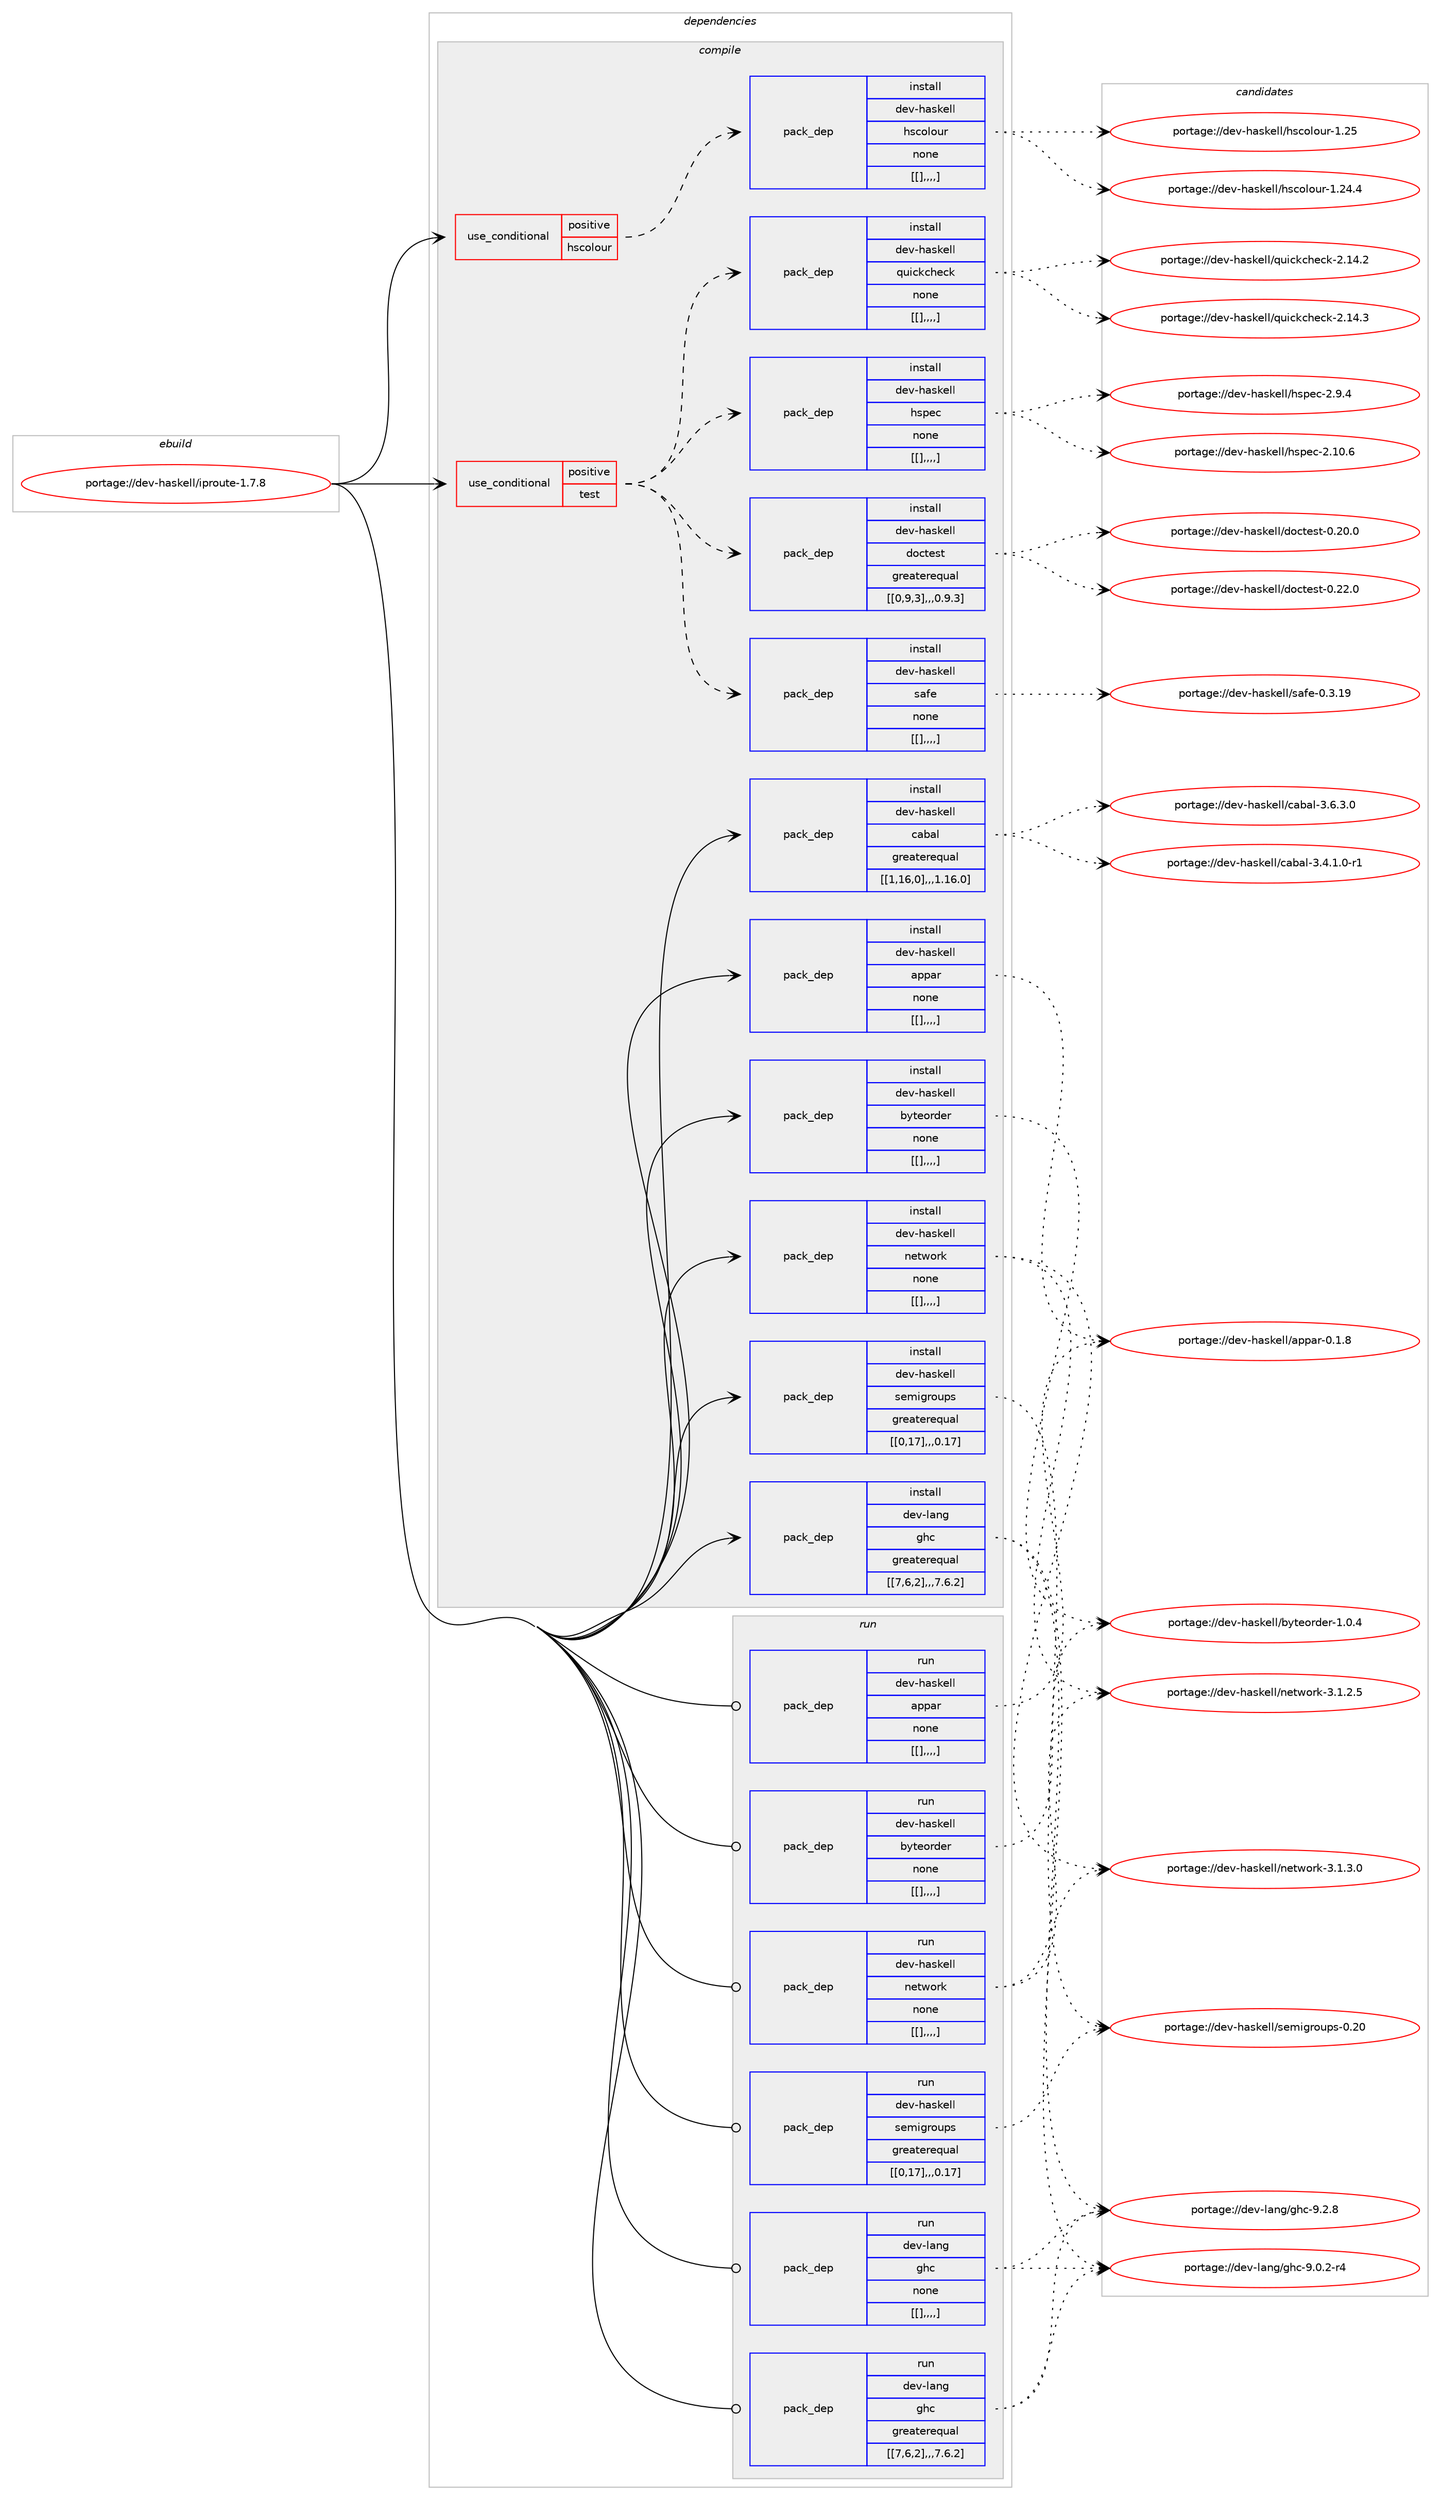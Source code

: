 digraph prolog {

# *************
# Graph options
# *************

newrank=true;
concentrate=true;
compound=true;
graph [rankdir=LR,fontname=Helvetica,fontsize=10,ranksep=1.5];#, ranksep=2.5, nodesep=0.2];
edge  [arrowhead=vee];
node  [fontname=Helvetica,fontsize=10];

# **********
# The ebuild
# **********

subgraph cluster_leftcol {
color=gray;
label=<<i>ebuild</i>>;
id [label="portage://dev-haskell/iproute-1.7.8", color=red, width=4, href="../dev-haskell/iproute-1.7.8.svg"];
}

# ****************
# The dependencies
# ****************

subgraph cluster_midcol {
color=gray;
label=<<i>dependencies</i>>;
subgraph cluster_compile {
fillcolor="#eeeeee";
style=filled;
label=<<i>compile</i>>;
subgraph cond21060 {
dependency83807 [label=<<TABLE BORDER="0" CELLBORDER="1" CELLSPACING="0" CELLPADDING="4"><TR><TD ROWSPAN="3" CELLPADDING="10">use_conditional</TD></TR><TR><TD>positive</TD></TR><TR><TD>hscolour</TD></TR></TABLE>>, shape=none, color=red];
subgraph pack61754 {
dependency83808 [label=<<TABLE BORDER="0" CELLBORDER="1" CELLSPACING="0" CELLPADDING="4" WIDTH="220"><TR><TD ROWSPAN="6" CELLPADDING="30">pack_dep</TD></TR><TR><TD WIDTH="110">install</TD></TR><TR><TD>dev-haskell</TD></TR><TR><TD>hscolour</TD></TR><TR><TD>none</TD></TR><TR><TD>[[],,,,]</TD></TR></TABLE>>, shape=none, color=blue];
}
dependency83807:e -> dependency83808:w [weight=20,style="dashed",arrowhead="vee"];
}
id:e -> dependency83807:w [weight=20,style="solid",arrowhead="vee"];
subgraph cond21061 {
dependency83809 [label=<<TABLE BORDER="0" CELLBORDER="1" CELLSPACING="0" CELLPADDING="4"><TR><TD ROWSPAN="3" CELLPADDING="10">use_conditional</TD></TR><TR><TD>positive</TD></TR><TR><TD>test</TD></TR></TABLE>>, shape=none, color=red];
subgraph pack61755 {
dependency83810 [label=<<TABLE BORDER="0" CELLBORDER="1" CELLSPACING="0" CELLPADDING="4" WIDTH="220"><TR><TD ROWSPAN="6" CELLPADDING="30">pack_dep</TD></TR><TR><TD WIDTH="110">install</TD></TR><TR><TD>dev-haskell</TD></TR><TR><TD>doctest</TD></TR><TR><TD>greaterequal</TD></TR><TR><TD>[[0,9,3],,,0.9.3]</TD></TR></TABLE>>, shape=none, color=blue];
}
dependency83809:e -> dependency83810:w [weight=20,style="dashed",arrowhead="vee"];
subgraph pack61756 {
dependency83811 [label=<<TABLE BORDER="0" CELLBORDER="1" CELLSPACING="0" CELLPADDING="4" WIDTH="220"><TR><TD ROWSPAN="6" CELLPADDING="30">pack_dep</TD></TR><TR><TD WIDTH="110">install</TD></TR><TR><TD>dev-haskell</TD></TR><TR><TD>hspec</TD></TR><TR><TD>none</TD></TR><TR><TD>[[],,,,]</TD></TR></TABLE>>, shape=none, color=blue];
}
dependency83809:e -> dependency83811:w [weight=20,style="dashed",arrowhead="vee"];
subgraph pack61757 {
dependency83812 [label=<<TABLE BORDER="0" CELLBORDER="1" CELLSPACING="0" CELLPADDING="4" WIDTH="220"><TR><TD ROWSPAN="6" CELLPADDING="30">pack_dep</TD></TR><TR><TD WIDTH="110">install</TD></TR><TR><TD>dev-haskell</TD></TR><TR><TD>quickcheck</TD></TR><TR><TD>none</TD></TR><TR><TD>[[],,,,]</TD></TR></TABLE>>, shape=none, color=blue];
}
dependency83809:e -> dependency83812:w [weight=20,style="dashed",arrowhead="vee"];
subgraph pack61758 {
dependency83813 [label=<<TABLE BORDER="0" CELLBORDER="1" CELLSPACING="0" CELLPADDING="4" WIDTH="220"><TR><TD ROWSPAN="6" CELLPADDING="30">pack_dep</TD></TR><TR><TD WIDTH="110">install</TD></TR><TR><TD>dev-haskell</TD></TR><TR><TD>safe</TD></TR><TR><TD>none</TD></TR><TR><TD>[[],,,,]</TD></TR></TABLE>>, shape=none, color=blue];
}
dependency83809:e -> dependency83813:w [weight=20,style="dashed",arrowhead="vee"];
}
id:e -> dependency83809:w [weight=20,style="solid",arrowhead="vee"];
subgraph pack61759 {
dependency83814 [label=<<TABLE BORDER="0" CELLBORDER="1" CELLSPACING="0" CELLPADDING="4" WIDTH="220"><TR><TD ROWSPAN="6" CELLPADDING="30">pack_dep</TD></TR><TR><TD WIDTH="110">install</TD></TR><TR><TD>dev-haskell</TD></TR><TR><TD>appar</TD></TR><TR><TD>none</TD></TR><TR><TD>[[],,,,]</TD></TR></TABLE>>, shape=none, color=blue];
}
id:e -> dependency83814:w [weight=20,style="solid",arrowhead="vee"];
subgraph pack61760 {
dependency83815 [label=<<TABLE BORDER="0" CELLBORDER="1" CELLSPACING="0" CELLPADDING="4" WIDTH="220"><TR><TD ROWSPAN="6" CELLPADDING="30">pack_dep</TD></TR><TR><TD WIDTH="110">install</TD></TR><TR><TD>dev-haskell</TD></TR><TR><TD>byteorder</TD></TR><TR><TD>none</TD></TR><TR><TD>[[],,,,]</TD></TR></TABLE>>, shape=none, color=blue];
}
id:e -> dependency83815:w [weight=20,style="solid",arrowhead="vee"];
subgraph pack61761 {
dependency83816 [label=<<TABLE BORDER="0" CELLBORDER="1" CELLSPACING="0" CELLPADDING="4" WIDTH="220"><TR><TD ROWSPAN="6" CELLPADDING="30">pack_dep</TD></TR><TR><TD WIDTH="110">install</TD></TR><TR><TD>dev-haskell</TD></TR><TR><TD>cabal</TD></TR><TR><TD>greaterequal</TD></TR><TR><TD>[[1,16,0],,,1.16.0]</TD></TR></TABLE>>, shape=none, color=blue];
}
id:e -> dependency83816:w [weight=20,style="solid",arrowhead="vee"];
subgraph pack61762 {
dependency83817 [label=<<TABLE BORDER="0" CELLBORDER="1" CELLSPACING="0" CELLPADDING="4" WIDTH="220"><TR><TD ROWSPAN="6" CELLPADDING="30">pack_dep</TD></TR><TR><TD WIDTH="110">install</TD></TR><TR><TD>dev-haskell</TD></TR><TR><TD>network</TD></TR><TR><TD>none</TD></TR><TR><TD>[[],,,,]</TD></TR></TABLE>>, shape=none, color=blue];
}
id:e -> dependency83817:w [weight=20,style="solid",arrowhead="vee"];
subgraph pack61763 {
dependency83818 [label=<<TABLE BORDER="0" CELLBORDER="1" CELLSPACING="0" CELLPADDING="4" WIDTH="220"><TR><TD ROWSPAN="6" CELLPADDING="30">pack_dep</TD></TR><TR><TD WIDTH="110">install</TD></TR><TR><TD>dev-haskell</TD></TR><TR><TD>semigroups</TD></TR><TR><TD>greaterequal</TD></TR><TR><TD>[[0,17],,,0.17]</TD></TR></TABLE>>, shape=none, color=blue];
}
id:e -> dependency83818:w [weight=20,style="solid",arrowhead="vee"];
subgraph pack61764 {
dependency83819 [label=<<TABLE BORDER="0" CELLBORDER="1" CELLSPACING="0" CELLPADDING="4" WIDTH="220"><TR><TD ROWSPAN="6" CELLPADDING="30">pack_dep</TD></TR><TR><TD WIDTH="110">install</TD></TR><TR><TD>dev-lang</TD></TR><TR><TD>ghc</TD></TR><TR><TD>greaterequal</TD></TR><TR><TD>[[7,6,2],,,7.6.2]</TD></TR></TABLE>>, shape=none, color=blue];
}
id:e -> dependency83819:w [weight=20,style="solid",arrowhead="vee"];
}
subgraph cluster_compileandrun {
fillcolor="#eeeeee";
style=filled;
label=<<i>compile and run</i>>;
}
subgraph cluster_run {
fillcolor="#eeeeee";
style=filled;
label=<<i>run</i>>;
subgraph pack61765 {
dependency83820 [label=<<TABLE BORDER="0" CELLBORDER="1" CELLSPACING="0" CELLPADDING="4" WIDTH="220"><TR><TD ROWSPAN="6" CELLPADDING="30">pack_dep</TD></TR><TR><TD WIDTH="110">run</TD></TR><TR><TD>dev-haskell</TD></TR><TR><TD>appar</TD></TR><TR><TD>none</TD></TR><TR><TD>[[],,,,]</TD></TR></TABLE>>, shape=none, color=blue];
}
id:e -> dependency83820:w [weight=20,style="solid",arrowhead="odot"];
subgraph pack61766 {
dependency83821 [label=<<TABLE BORDER="0" CELLBORDER="1" CELLSPACING="0" CELLPADDING="4" WIDTH="220"><TR><TD ROWSPAN="6" CELLPADDING="30">pack_dep</TD></TR><TR><TD WIDTH="110">run</TD></TR><TR><TD>dev-haskell</TD></TR><TR><TD>byteorder</TD></TR><TR><TD>none</TD></TR><TR><TD>[[],,,,]</TD></TR></TABLE>>, shape=none, color=blue];
}
id:e -> dependency83821:w [weight=20,style="solid",arrowhead="odot"];
subgraph pack61767 {
dependency83822 [label=<<TABLE BORDER="0" CELLBORDER="1" CELLSPACING="0" CELLPADDING="4" WIDTH="220"><TR><TD ROWSPAN="6" CELLPADDING="30">pack_dep</TD></TR><TR><TD WIDTH="110">run</TD></TR><TR><TD>dev-haskell</TD></TR><TR><TD>network</TD></TR><TR><TD>none</TD></TR><TR><TD>[[],,,,]</TD></TR></TABLE>>, shape=none, color=blue];
}
id:e -> dependency83822:w [weight=20,style="solid",arrowhead="odot"];
subgraph pack61768 {
dependency83823 [label=<<TABLE BORDER="0" CELLBORDER="1" CELLSPACING="0" CELLPADDING="4" WIDTH="220"><TR><TD ROWSPAN="6" CELLPADDING="30">pack_dep</TD></TR><TR><TD WIDTH="110">run</TD></TR><TR><TD>dev-haskell</TD></TR><TR><TD>semigroups</TD></TR><TR><TD>greaterequal</TD></TR><TR><TD>[[0,17],,,0.17]</TD></TR></TABLE>>, shape=none, color=blue];
}
id:e -> dependency83823:w [weight=20,style="solid",arrowhead="odot"];
subgraph pack61769 {
dependency83824 [label=<<TABLE BORDER="0" CELLBORDER="1" CELLSPACING="0" CELLPADDING="4" WIDTH="220"><TR><TD ROWSPAN="6" CELLPADDING="30">pack_dep</TD></TR><TR><TD WIDTH="110">run</TD></TR><TR><TD>dev-lang</TD></TR><TR><TD>ghc</TD></TR><TR><TD>greaterequal</TD></TR><TR><TD>[[7,6,2],,,7.6.2]</TD></TR></TABLE>>, shape=none, color=blue];
}
id:e -> dependency83824:w [weight=20,style="solid",arrowhead="odot"];
subgraph pack61770 {
dependency83825 [label=<<TABLE BORDER="0" CELLBORDER="1" CELLSPACING="0" CELLPADDING="4" WIDTH="220"><TR><TD ROWSPAN="6" CELLPADDING="30">pack_dep</TD></TR><TR><TD WIDTH="110">run</TD></TR><TR><TD>dev-lang</TD></TR><TR><TD>ghc</TD></TR><TR><TD>none</TD></TR><TR><TD>[[],,,,]</TD></TR></TABLE>>, shape=none, color=blue];
}
id:e -> dependency83825:w [weight=20,style="solid",arrowhead="odot"];
}
}

# **************
# The candidates
# **************

subgraph cluster_choices {
rank=same;
color=gray;
label=<<i>candidates</i>>;

subgraph choice61754 {
color=black;
nodesep=1;
choice100101118451049711510710110810847104115991111081111171144549465053 [label="portage://dev-haskell/hscolour-1.25", color=red, width=4,href="../dev-haskell/hscolour-1.25.svg"];
choice1001011184510497115107101108108471041159911110811111711445494650524652 [label="portage://dev-haskell/hscolour-1.24.4", color=red, width=4,href="../dev-haskell/hscolour-1.24.4.svg"];
dependency83808:e -> choice100101118451049711510710110810847104115991111081111171144549465053:w [style=dotted,weight="100"];
dependency83808:e -> choice1001011184510497115107101108108471041159911110811111711445494650524652:w [style=dotted,weight="100"];
}
subgraph choice61755 {
color=black;
nodesep=1;
choice1001011184510497115107101108108471001119911610111511645484650504648 [label="portage://dev-haskell/doctest-0.22.0", color=red, width=4,href="../dev-haskell/doctest-0.22.0.svg"];
choice1001011184510497115107101108108471001119911610111511645484650484648 [label="portage://dev-haskell/doctest-0.20.0", color=red, width=4,href="../dev-haskell/doctest-0.20.0.svg"];
dependency83810:e -> choice1001011184510497115107101108108471001119911610111511645484650504648:w [style=dotted,weight="100"];
dependency83810:e -> choice1001011184510497115107101108108471001119911610111511645484650484648:w [style=dotted,weight="100"];
}
subgraph choice61756 {
color=black;
nodesep=1;
choice1001011184510497115107101108108471041151121019945504649484654 [label="portage://dev-haskell/hspec-2.10.6", color=red, width=4,href="../dev-haskell/hspec-2.10.6.svg"];
choice10010111845104971151071011081084710411511210199455046574652 [label="portage://dev-haskell/hspec-2.9.4", color=red, width=4,href="../dev-haskell/hspec-2.9.4.svg"];
dependency83811:e -> choice1001011184510497115107101108108471041151121019945504649484654:w [style=dotted,weight="100"];
dependency83811:e -> choice10010111845104971151071011081084710411511210199455046574652:w [style=dotted,weight="100"];
}
subgraph choice61757 {
color=black;
nodesep=1;
choice10010111845104971151071011081084711311710599107991041019910745504649524651 [label="portage://dev-haskell/quickcheck-2.14.3", color=red, width=4,href="../dev-haskell/quickcheck-2.14.3.svg"];
choice10010111845104971151071011081084711311710599107991041019910745504649524650 [label="portage://dev-haskell/quickcheck-2.14.2", color=red, width=4,href="../dev-haskell/quickcheck-2.14.2.svg"];
dependency83812:e -> choice10010111845104971151071011081084711311710599107991041019910745504649524651:w [style=dotted,weight="100"];
dependency83812:e -> choice10010111845104971151071011081084711311710599107991041019910745504649524650:w [style=dotted,weight="100"];
}
subgraph choice61758 {
color=black;
nodesep=1;
choice1001011184510497115107101108108471159710210145484651464957 [label="portage://dev-haskell/safe-0.3.19", color=red, width=4,href="../dev-haskell/safe-0.3.19.svg"];
dependency83813:e -> choice1001011184510497115107101108108471159710210145484651464957:w [style=dotted,weight="100"];
}
subgraph choice61759 {
color=black;
nodesep=1;
choice1001011184510497115107101108108479711211297114454846494656 [label="portage://dev-haskell/appar-0.1.8", color=red, width=4,href="../dev-haskell/appar-0.1.8.svg"];
dependency83814:e -> choice1001011184510497115107101108108479711211297114454846494656:w [style=dotted,weight="100"];
}
subgraph choice61760 {
color=black;
nodesep=1;
choice10010111845104971151071011081084798121116101111114100101114454946484652 [label="portage://dev-haskell/byteorder-1.0.4", color=red, width=4,href="../dev-haskell/byteorder-1.0.4.svg"];
dependency83815:e -> choice10010111845104971151071011081084798121116101111114100101114454946484652:w [style=dotted,weight="100"];
}
subgraph choice61761 {
color=black;
nodesep=1;
choice100101118451049711510710110810847999798971084551465446514648 [label="portage://dev-haskell/cabal-3.6.3.0", color=red, width=4,href="../dev-haskell/cabal-3.6.3.0.svg"];
choice1001011184510497115107101108108479997989710845514652464946484511449 [label="portage://dev-haskell/cabal-3.4.1.0-r1", color=red, width=4,href="../dev-haskell/cabal-3.4.1.0-r1.svg"];
dependency83816:e -> choice100101118451049711510710110810847999798971084551465446514648:w [style=dotted,weight="100"];
dependency83816:e -> choice1001011184510497115107101108108479997989710845514652464946484511449:w [style=dotted,weight="100"];
}
subgraph choice61762 {
color=black;
nodesep=1;
choice1001011184510497115107101108108471101011161191111141074551464946514648 [label="portage://dev-haskell/network-3.1.3.0", color=red, width=4,href="../dev-haskell/network-3.1.3.0.svg"];
choice1001011184510497115107101108108471101011161191111141074551464946504653 [label="portage://dev-haskell/network-3.1.2.5", color=red, width=4,href="../dev-haskell/network-3.1.2.5.svg"];
dependency83817:e -> choice1001011184510497115107101108108471101011161191111141074551464946514648:w [style=dotted,weight="100"];
dependency83817:e -> choice1001011184510497115107101108108471101011161191111141074551464946504653:w [style=dotted,weight="100"];
}
subgraph choice61763 {
color=black;
nodesep=1;
choice1001011184510497115107101108108471151011091051031141111171121154548465048 [label="portage://dev-haskell/semigroups-0.20", color=red, width=4,href="../dev-haskell/semigroups-0.20.svg"];
dependency83818:e -> choice1001011184510497115107101108108471151011091051031141111171121154548465048:w [style=dotted,weight="100"];
}
subgraph choice61764 {
color=black;
nodesep=1;
choice10010111845108971101034710310499455746504656 [label="portage://dev-lang/ghc-9.2.8", color=red, width=4,href="../dev-lang/ghc-9.2.8.svg"];
choice100101118451089711010347103104994557464846504511452 [label="portage://dev-lang/ghc-9.0.2-r4", color=red, width=4,href="../dev-lang/ghc-9.0.2-r4.svg"];
dependency83819:e -> choice10010111845108971101034710310499455746504656:w [style=dotted,weight="100"];
dependency83819:e -> choice100101118451089711010347103104994557464846504511452:w [style=dotted,weight="100"];
}
subgraph choice61765 {
color=black;
nodesep=1;
choice1001011184510497115107101108108479711211297114454846494656 [label="portage://dev-haskell/appar-0.1.8", color=red, width=4,href="../dev-haskell/appar-0.1.8.svg"];
dependency83820:e -> choice1001011184510497115107101108108479711211297114454846494656:w [style=dotted,weight="100"];
}
subgraph choice61766 {
color=black;
nodesep=1;
choice10010111845104971151071011081084798121116101111114100101114454946484652 [label="portage://dev-haskell/byteorder-1.0.4", color=red, width=4,href="../dev-haskell/byteorder-1.0.4.svg"];
dependency83821:e -> choice10010111845104971151071011081084798121116101111114100101114454946484652:w [style=dotted,weight="100"];
}
subgraph choice61767 {
color=black;
nodesep=1;
choice1001011184510497115107101108108471101011161191111141074551464946514648 [label="portage://dev-haskell/network-3.1.3.0", color=red, width=4,href="../dev-haskell/network-3.1.3.0.svg"];
choice1001011184510497115107101108108471101011161191111141074551464946504653 [label="portage://dev-haskell/network-3.1.2.5", color=red, width=4,href="../dev-haskell/network-3.1.2.5.svg"];
dependency83822:e -> choice1001011184510497115107101108108471101011161191111141074551464946514648:w [style=dotted,weight="100"];
dependency83822:e -> choice1001011184510497115107101108108471101011161191111141074551464946504653:w [style=dotted,weight="100"];
}
subgraph choice61768 {
color=black;
nodesep=1;
choice1001011184510497115107101108108471151011091051031141111171121154548465048 [label="portage://dev-haskell/semigroups-0.20", color=red, width=4,href="../dev-haskell/semigroups-0.20.svg"];
dependency83823:e -> choice1001011184510497115107101108108471151011091051031141111171121154548465048:w [style=dotted,weight="100"];
}
subgraph choice61769 {
color=black;
nodesep=1;
choice10010111845108971101034710310499455746504656 [label="portage://dev-lang/ghc-9.2.8", color=red, width=4,href="../dev-lang/ghc-9.2.8.svg"];
choice100101118451089711010347103104994557464846504511452 [label="portage://dev-lang/ghc-9.0.2-r4", color=red, width=4,href="../dev-lang/ghc-9.0.2-r4.svg"];
dependency83824:e -> choice10010111845108971101034710310499455746504656:w [style=dotted,weight="100"];
dependency83824:e -> choice100101118451089711010347103104994557464846504511452:w [style=dotted,weight="100"];
}
subgraph choice61770 {
color=black;
nodesep=1;
choice10010111845108971101034710310499455746504656 [label="portage://dev-lang/ghc-9.2.8", color=red, width=4,href="../dev-lang/ghc-9.2.8.svg"];
choice100101118451089711010347103104994557464846504511452 [label="portage://dev-lang/ghc-9.0.2-r4", color=red, width=4,href="../dev-lang/ghc-9.0.2-r4.svg"];
dependency83825:e -> choice10010111845108971101034710310499455746504656:w [style=dotted,weight="100"];
dependency83825:e -> choice100101118451089711010347103104994557464846504511452:w [style=dotted,weight="100"];
}
}

}
